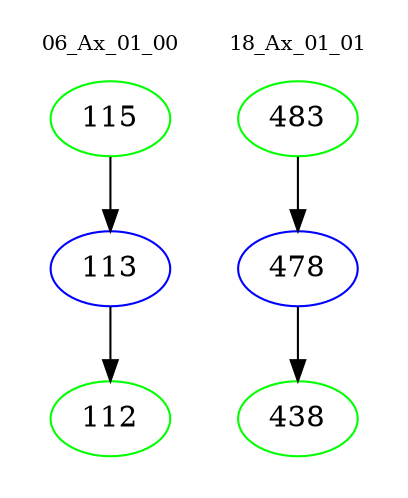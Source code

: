 digraph{
subgraph cluster_0 {
color = white
label = "06_Ax_01_00";
fontsize=10;
T0_115 [label="115", color="green"]
T0_115 -> T0_113 [color="black"]
T0_113 [label="113", color="blue"]
T0_113 -> T0_112 [color="black"]
T0_112 [label="112", color="green"]
}
subgraph cluster_1 {
color = white
label = "18_Ax_01_01";
fontsize=10;
T1_483 [label="483", color="green"]
T1_483 -> T1_478 [color="black"]
T1_478 [label="478", color="blue"]
T1_478 -> T1_438 [color="black"]
T1_438 [label="438", color="green"]
}
}
